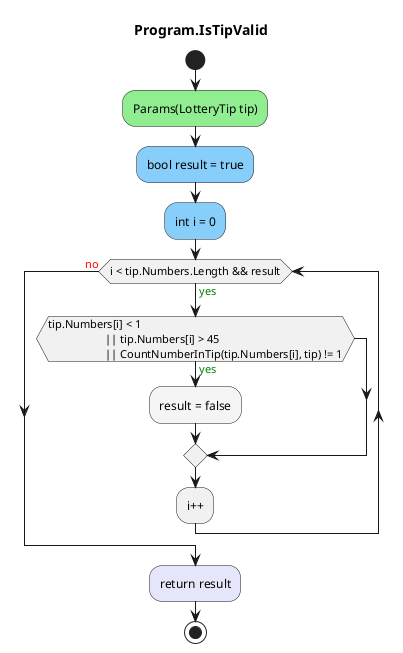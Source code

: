 @startuml Program.IsTipValid
title Program.IsTipValid
start
#LightGreen:Params(LotteryTip tip);
#LightSkyBlue:bool result = true;
#LightSkyBlue:int i = 0;
while (i < tip.Numbers.Length && result) is (<color:green>yes)
    if (tip.Numbers[i] < 1 
                    || tip.Numbers[i] > 45
                    || CountNumberInTip(tip.Numbers[i], tip) != 1) then (<color:green>yes)
        #WhiteSmoke:result = false;
    endif
:i++;
endwhile (<color:red>no)
#Lavender:return result;
stop
@enduml
